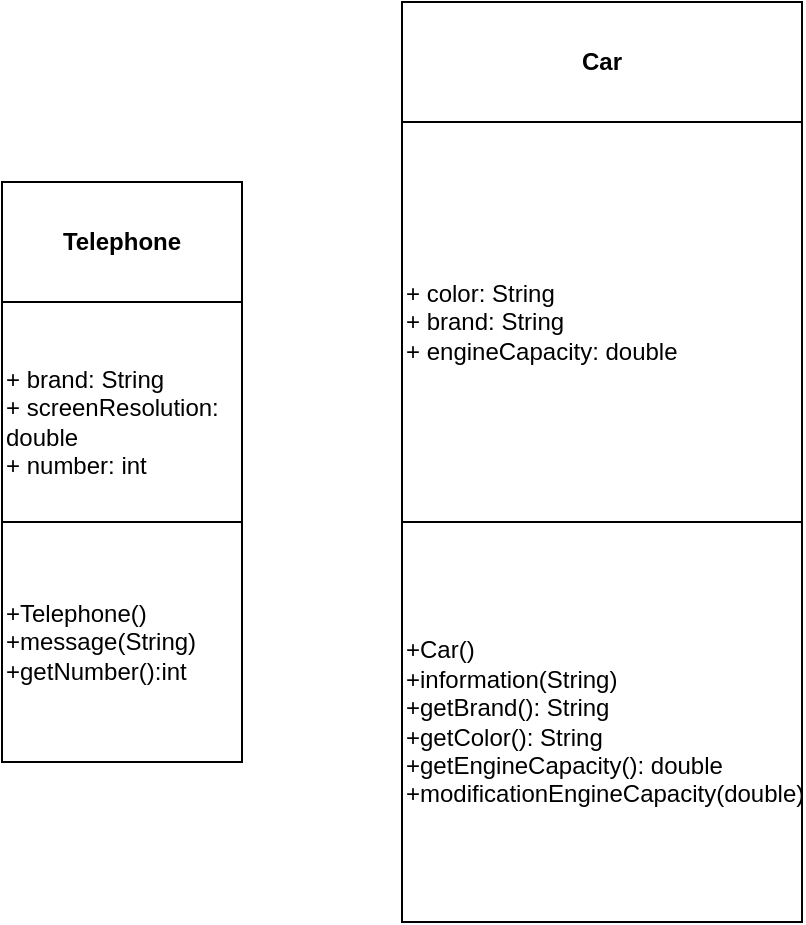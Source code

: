 <mxfile version="12.8.5" type="device"><diagram id="9rFmV5n6a_77EG7fkHlQ" name="Page-1"><mxGraphModel dx="1038" dy="499" grid="1" gridSize="10" guides="1" tooltips="1" connect="1" arrows="1" fold="1" page="1" pageScale="1" pageWidth="850" pageHeight="1100" math="0" shadow="0"><root><mxCell id="0"/><mxCell id="1" parent="0"/><mxCell id="6KYB6ZrNcDBPfE5Y22PZ-1" value="+ brand: String&lt;br&gt;+ screenResolution: double&lt;br&gt;+ number: int" style="whiteSpace=wrap;html=1;aspect=fixed;align=left;" vertex="1" parent="1"><mxGeometry x="380" y="240" width="120" height="120" as="geometry"/></mxCell><mxCell id="6KYB6ZrNcDBPfE5Y22PZ-8" value="+ color: String&lt;br&gt;+ brand: String&lt;br&gt;+ engineCapacity: double" style="whiteSpace=wrap;html=1;aspect=fixed;align=left;" vertex="1" parent="1"><mxGeometry x="580" y="150" width="200" height="200" as="geometry"/></mxCell><mxCell id="6KYB6ZrNcDBPfE5Y22PZ-2" value="+Telephone()&lt;br&gt;+message(String)&lt;br&gt;+getNumber():int" style="whiteSpace=wrap;html=1;aspect=fixed;align=left;" vertex="1" parent="1"><mxGeometry x="380" y="350" width="120" height="120" as="geometry"/></mxCell><mxCell id="6KYB6ZrNcDBPfE5Y22PZ-10" value="+Car()&lt;br&gt;+information(String)&lt;br&gt;+getBrand(): String&lt;br&gt;+getColor(): String&lt;br&gt;+getEngineCapacity(): double&lt;br&gt;+modificationEngineCapacity(double)" style="whiteSpace=wrap;html=1;aspect=fixed;align=left;" vertex="1" parent="1"><mxGeometry x="580" y="350" width="200" height="200" as="geometry"/></mxCell><mxCell id="6KYB6ZrNcDBPfE5Y22PZ-3" value="&lt;b&gt;Telephone&lt;/b&gt;" style="rounded=0;whiteSpace=wrap;html=1;" vertex="1" parent="1"><mxGeometry x="380" y="180" width="120" height="60" as="geometry"/></mxCell><mxCell id="6KYB6ZrNcDBPfE5Y22PZ-6" value="&lt;b&gt;Car&lt;/b&gt;" style="rounded=0;whiteSpace=wrap;html=1;" vertex="1" parent="1"><mxGeometry x="580" y="90" width="200" height="60" as="geometry"/></mxCell></root></mxGraphModel></diagram></mxfile>